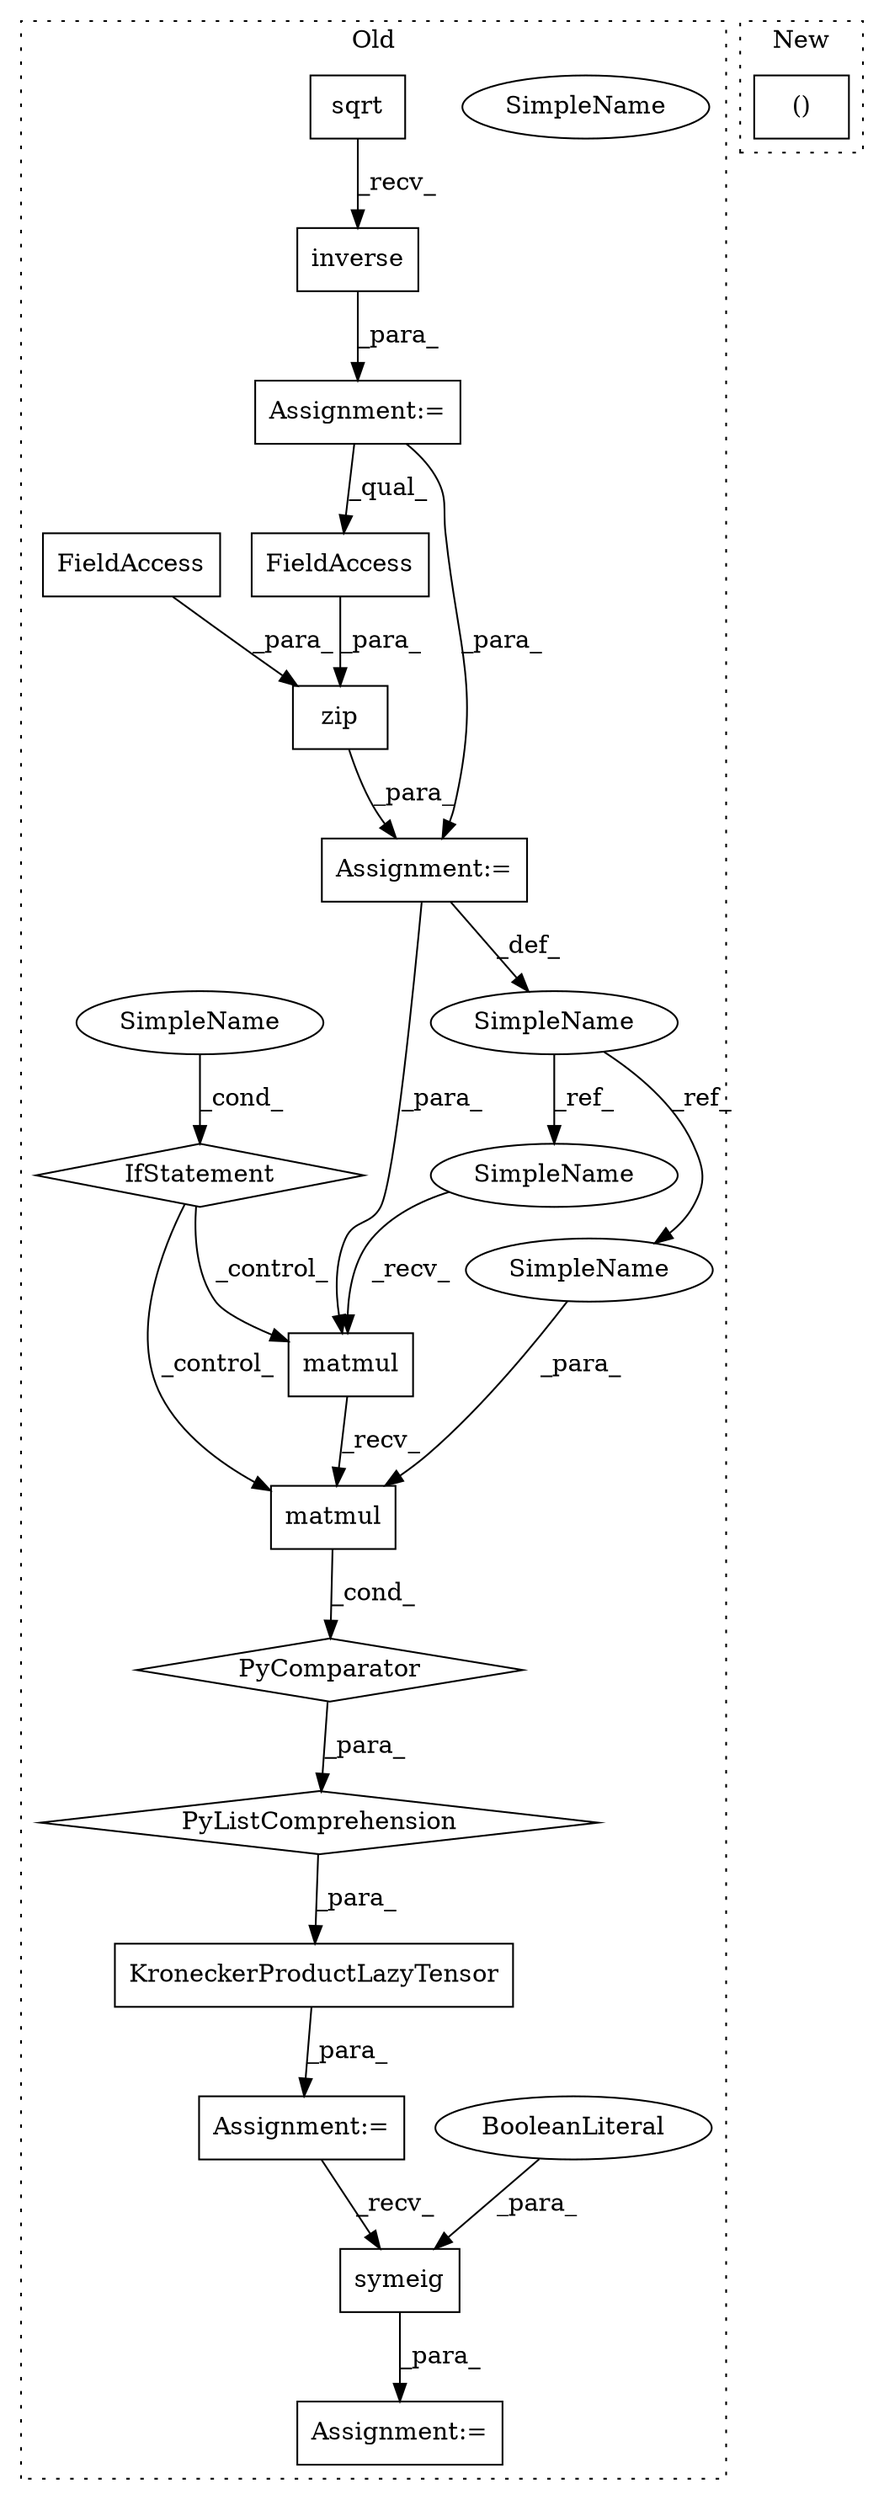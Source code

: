 digraph G {
subgraph cluster0 {
1 [label="inverse" a="32" s="3405" l="9" shape="box"];
3 [label="Assignment:=" a="7" s="3700" l="2" shape="box"];
4 [label="Assignment:=" a="7" s="3435" l="1" shape="box"];
5 [label="KroneckerProductLazyTensor" a="32" s="3436,3663" l="44,-5" shape="box"];
6 [label="PyListComprehension" a="109" s="3480" l="183" shape="diamond"];
7 [label="PyComparator" a="113" s="3593" l="62" shape="diamond"];
8 [label="symeig" a="32" s="3712,3723" l="7,1" shape="box"];
9 [label="zip" a="32" s="3600,3645" l="4,1" shape="box"];
10 [label="BooleanLiteral" a="9" s="3719" l="4" shape="ellipse"];
11 [label="matmul" a="32" s="3492,3500" l="7,1" shape="box"];
12 [label="matmul" a="32" s="3482,3490" l="7,1" shape="box"];
13 [label="SimpleName" a="42" s="3650" l="5" shape="ellipse"];
14 [label="SimpleName" a="42" s="3596" l="1" shape="ellipse"];
15 [label="sqrt" a="32" s="3398" l="6" shape="box"];
16 [label="FieldAccess" a="22" s="3604" l="15" shape="box"];
17 [label="FieldAccess" a="22" s="3620" l="25" shape="box"];
18 [label="IfStatement" a="25" s="3593" l="62" shape="diamond"];
19 [label="Assignment:=" a="7" s="3593" l="62" shape="box"];
20 [label="Assignment:=" a="7" s="3393" l="1" shape="box"];
21 [label="SimpleName" a="42" s="3650" l="5" shape="ellipse"];
22 [label="SimpleName" a="42" s="3480" l="1" shape="ellipse"];
23 [label="SimpleName" a="42" s="3499" l="1" shape="ellipse"];
label = "Old";
style="dotted";
}
subgraph cluster1 {
2 [label="()" a="106" s="3999" l="40" shape="box"];
label = "New";
style="dotted";
}
1 -> 20 [label="_para_"];
4 -> 8 [label="_recv_"];
5 -> 4 [label="_para_"];
6 -> 5 [label="_para_"];
7 -> 6 [label="_para_"];
8 -> 3 [label="_para_"];
9 -> 19 [label="_para_"];
10 -> 8 [label="_para_"];
11 -> 7 [label="_cond_"];
12 -> 11 [label="_recv_"];
14 -> 23 [label="_ref_"];
14 -> 22 [label="_ref_"];
15 -> 1 [label="_recv_"];
16 -> 9 [label="_para_"];
17 -> 9 [label="_para_"];
18 -> 11 [label="_control_"];
18 -> 12 [label="_control_"];
19 -> 14 [label="_def_"];
19 -> 12 [label="_para_"];
20 -> 17 [label="_qual_"];
20 -> 19 [label="_para_"];
21 -> 18 [label="_cond_"];
22 -> 12 [label="_recv_"];
23 -> 11 [label="_para_"];
}